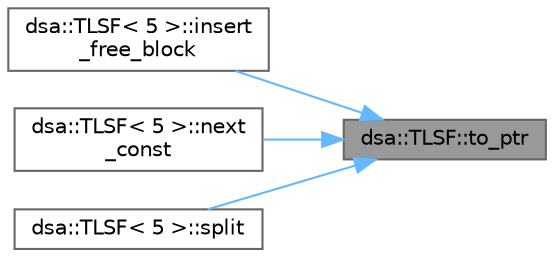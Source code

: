 digraph "dsa::TLSF::to_ptr"
{
 // LATEX_PDF_SIZE
  bgcolor="transparent";
  edge [fontname=Helvetica,fontsize=10,labelfontname=Helvetica,labelfontsize=10];
  node [fontname=Helvetica,fontsize=10,shape=box,height=0.2,width=0.4];
  rankdir="RL";
  Node1 [id="Node000001",label="dsa::TLSF::to_ptr",height=0.2,width=0.4,color="gray40", fillcolor="grey60", style="filled", fontcolor="black",tooltip=" "];
  Node1 -> Node2 [id="edge1_Node000001_Node000002",dir="back",color="steelblue1",style="solid",tooltip=" "];
  Node2 [id="Node000002",label="dsa::TLSF\< 5 \>::insert\l_free_block",height=0.2,width=0.4,color="grey40", fillcolor="white", style="filled",URL="$classdsa_1_1_t_l_s_f.html#a07deb05a505f94dfbd6eb637a151008a",tooltip=" "];
  Node1 -> Node3 [id="edge2_Node000001_Node000003",dir="back",color="steelblue1",style="solid",tooltip=" "];
  Node3 [id="Node000003",label="dsa::TLSF\< 5 \>::next\l_const",height=0.2,width=0.4,color="grey40", fillcolor="white", style="filled",URL="$classdsa_1_1_t_l_s_f.html#ad8b1895322339e22c5206069f2bb5300",tooltip=" "];
  Node1 -> Node4 [id="edge3_Node000001_Node000004",dir="back",color="steelblue1",style="solid",tooltip=" "];
  Node4 [id="Node000004",label="dsa::TLSF\< 5 \>::split",height=0.2,width=0.4,color="grey40", fillcolor="white", style="filled",URL="$classdsa_1_1_t_l_s_f.html#a75ecbddac7f300f34d8c255d6de22202",tooltip=" "];
}
